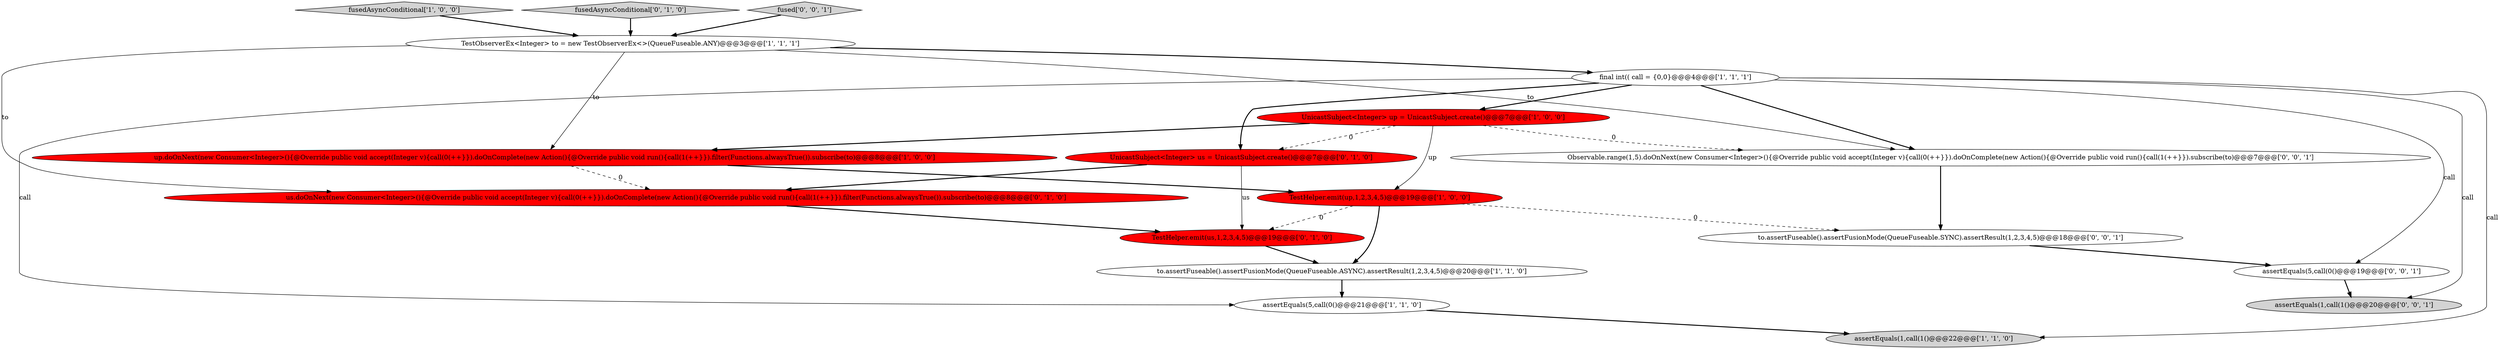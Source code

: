 digraph {
5 [style = filled, label = "up.doOnNext(new Consumer<Integer>(){@Override public void accept(Integer v){call(0(++}}).doOnComplete(new Action(){@Override public void run(){call(1(++}}).filter(Functions.alwaysTrue()).subscribe(to)@@@8@@@['1', '0', '0']", fillcolor = red, shape = ellipse image = "AAA1AAABBB1BBB"];
7 [style = filled, label = "final int(( call = {0,0}@@@4@@@['1', '1', '1']", fillcolor = white, shape = ellipse image = "AAA0AAABBB1BBB"];
10 [style = filled, label = "UnicastSubject<Integer> us = UnicastSubject.create()@@@7@@@['0', '1', '0']", fillcolor = red, shape = ellipse image = "AAA1AAABBB2BBB"];
2 [style = filled, label = "assertEquals(1,call(1()@@@22@@@['1', '1', '0']", fillcolor = lightgray, shape = ellipse image = "AAA0AAABBB1BBB"];
14 [style = filled, label = "assertEquals(5,call(0()@@@19@@@['0', '0', '1']", fillcolor = white, shape = ellipse image = "AAA0AAABBB3BBB"];
3 [style = filled, label = "fusedAsyncConditional['1', '0', '0']", fillcolor = lightgray, shape = diamond image = "AAA0AAABBB1BBB"];
9 [style = filled, label = "TestHelper.emit(us,1,2,3,4,5)@@@19@@@['0', '1', '0']", fillcolor = red, shape = ellipse image = "AAA1AAABBB2BBB"];
16 [style = filled, label = "to.assertFuseable().assertFusionMode(QueueFuseable.SYNC).assertResult(1,2,3,4,5)@@@18@@@['0', '0', '1']", fillcolor = white, shape = ellipse image = "AAA0AAABBB3BBB"];
17 [style = filled, label = "Observable.range(1,5).doOnNext(new Consumer<Integer>(){@Override public void accept(Integer v){call(0(++}}).doOnComplete(new Action(){@Override public void run(){call(1(++}}).subscribe(to)@@@7@@@['0', '0', '1']", fillcolor = white, shape = ellipse image = "AAA0AAABBB3BBB"];
8 [style = filled, label = "TestObserverEx<Integer> to = new TestObserverEx<>(QueueFuseable.ANY)@@@3@@@['1', '1', '1']", fillcolor = white, shape = ellipse image = "AAA0AAABBB1BBB"];
1 [style = filled, label = "TestHelper.emit(up,1,2,3,4,5)@@@19@@@['1', '0', '0']", fillcolor = red, shape = ellipse image = "AAA1AAABBB1BBB"];
11 [style = filled, label = "fusedAsyncConditional['0', '1', '0']", fillcolor = lightgray, shape = diamond image = "AAA0AAABBB2BBB"];
13 [style = filled, label = "assertEquals(1,call(1()@@@20@@@['0', '0', '1']", fillcolor = lightgray, shape = ellipse image = "AAA0AAABBB3BBB"];
0 [style = filled, label = "UnicastSubject<Integer> up = UnicastSubject.create()@@@7@@@['1', '0', '0']", fillcolor = red, shape = ellipse image = "AAA1AAABBB1BBB"];
6 [style = filled, label = "to.assertFuseable().assertFusionMode(QueueFuseable.ASYNC).assertResult(1,2,3,4,5)@@@20@@@['1', '1', '0']", fillcolor = white, shape = ellipse image = "AAA0AAABBB1BBB"];
12 [style = filled, label = "us.doOnNext(new Consumer<Integer>(){@Override public void accept(Integer v){call(0(++}}).doOnComplete(new Action(){@Override public void run(){call(1(++}}).filter(Functions.alwaysTrue()).subscribe(to)@@@8@@@['0', '1', '0']", fillcolor = red, shape = ellipse image = "AAA1AAABBB2BBB"];
15 [style = filled, label = "fused['0', '0', '1']", fillcolor = lightgray, shape = diamond image = "AAA0AAABBB3BBB"];
4 [style = filled, label = "assertEquals(5,call(0()@@@21@@@['1', '1', '0']", fillcolor = white, shape = ellipse image = "AAA0AAABBB1BBB"];
7->14 [style = solid, label="call"];
5->12 [style = dashed, label="0"];
8->12 [style = solid, label="to"];
7->17 [style = bold, label=""];
7->10 [style = bold, label=""];
1->9 [style = dashed, label="0"];
7->0 [style = bold, label=""];
4->2 [style = bold, label=""];
0->1 [style = solid, label="up"];
12->9 [style = bold, label=""];
0->17 [style = dashed, label="0"];
0->10 [style = dashed, label="0"];
8->7 [style = bold, label=""];
9->6 [style = bold, label=""];
5->1 [style = bold, label=""];
6->4 [style = bold, label=""];
8->17 [style = solid, label="to"];
1->6 [style = bold, label=""];
10->9 [style = solid, label="us"];
7->13 [style = solid, label="call"];
10->12 [style = bold, label=""];
1->16 [style = dashed, label="0"];
3->8 [style = bold, label=""];
7->2 [style = solid, label="call"];
8->5 [style = solid, label="to"];
11->8 [style = bold, label=""];
16->14 [style = bold, label=""];
14->13 [style = bold, label=""];
15->8 [style = bold, label=""];
17->16 [style = bold, label=""];
0->5 [style = bold, label=""];
7->4 [style = solid, label="call"];
}
